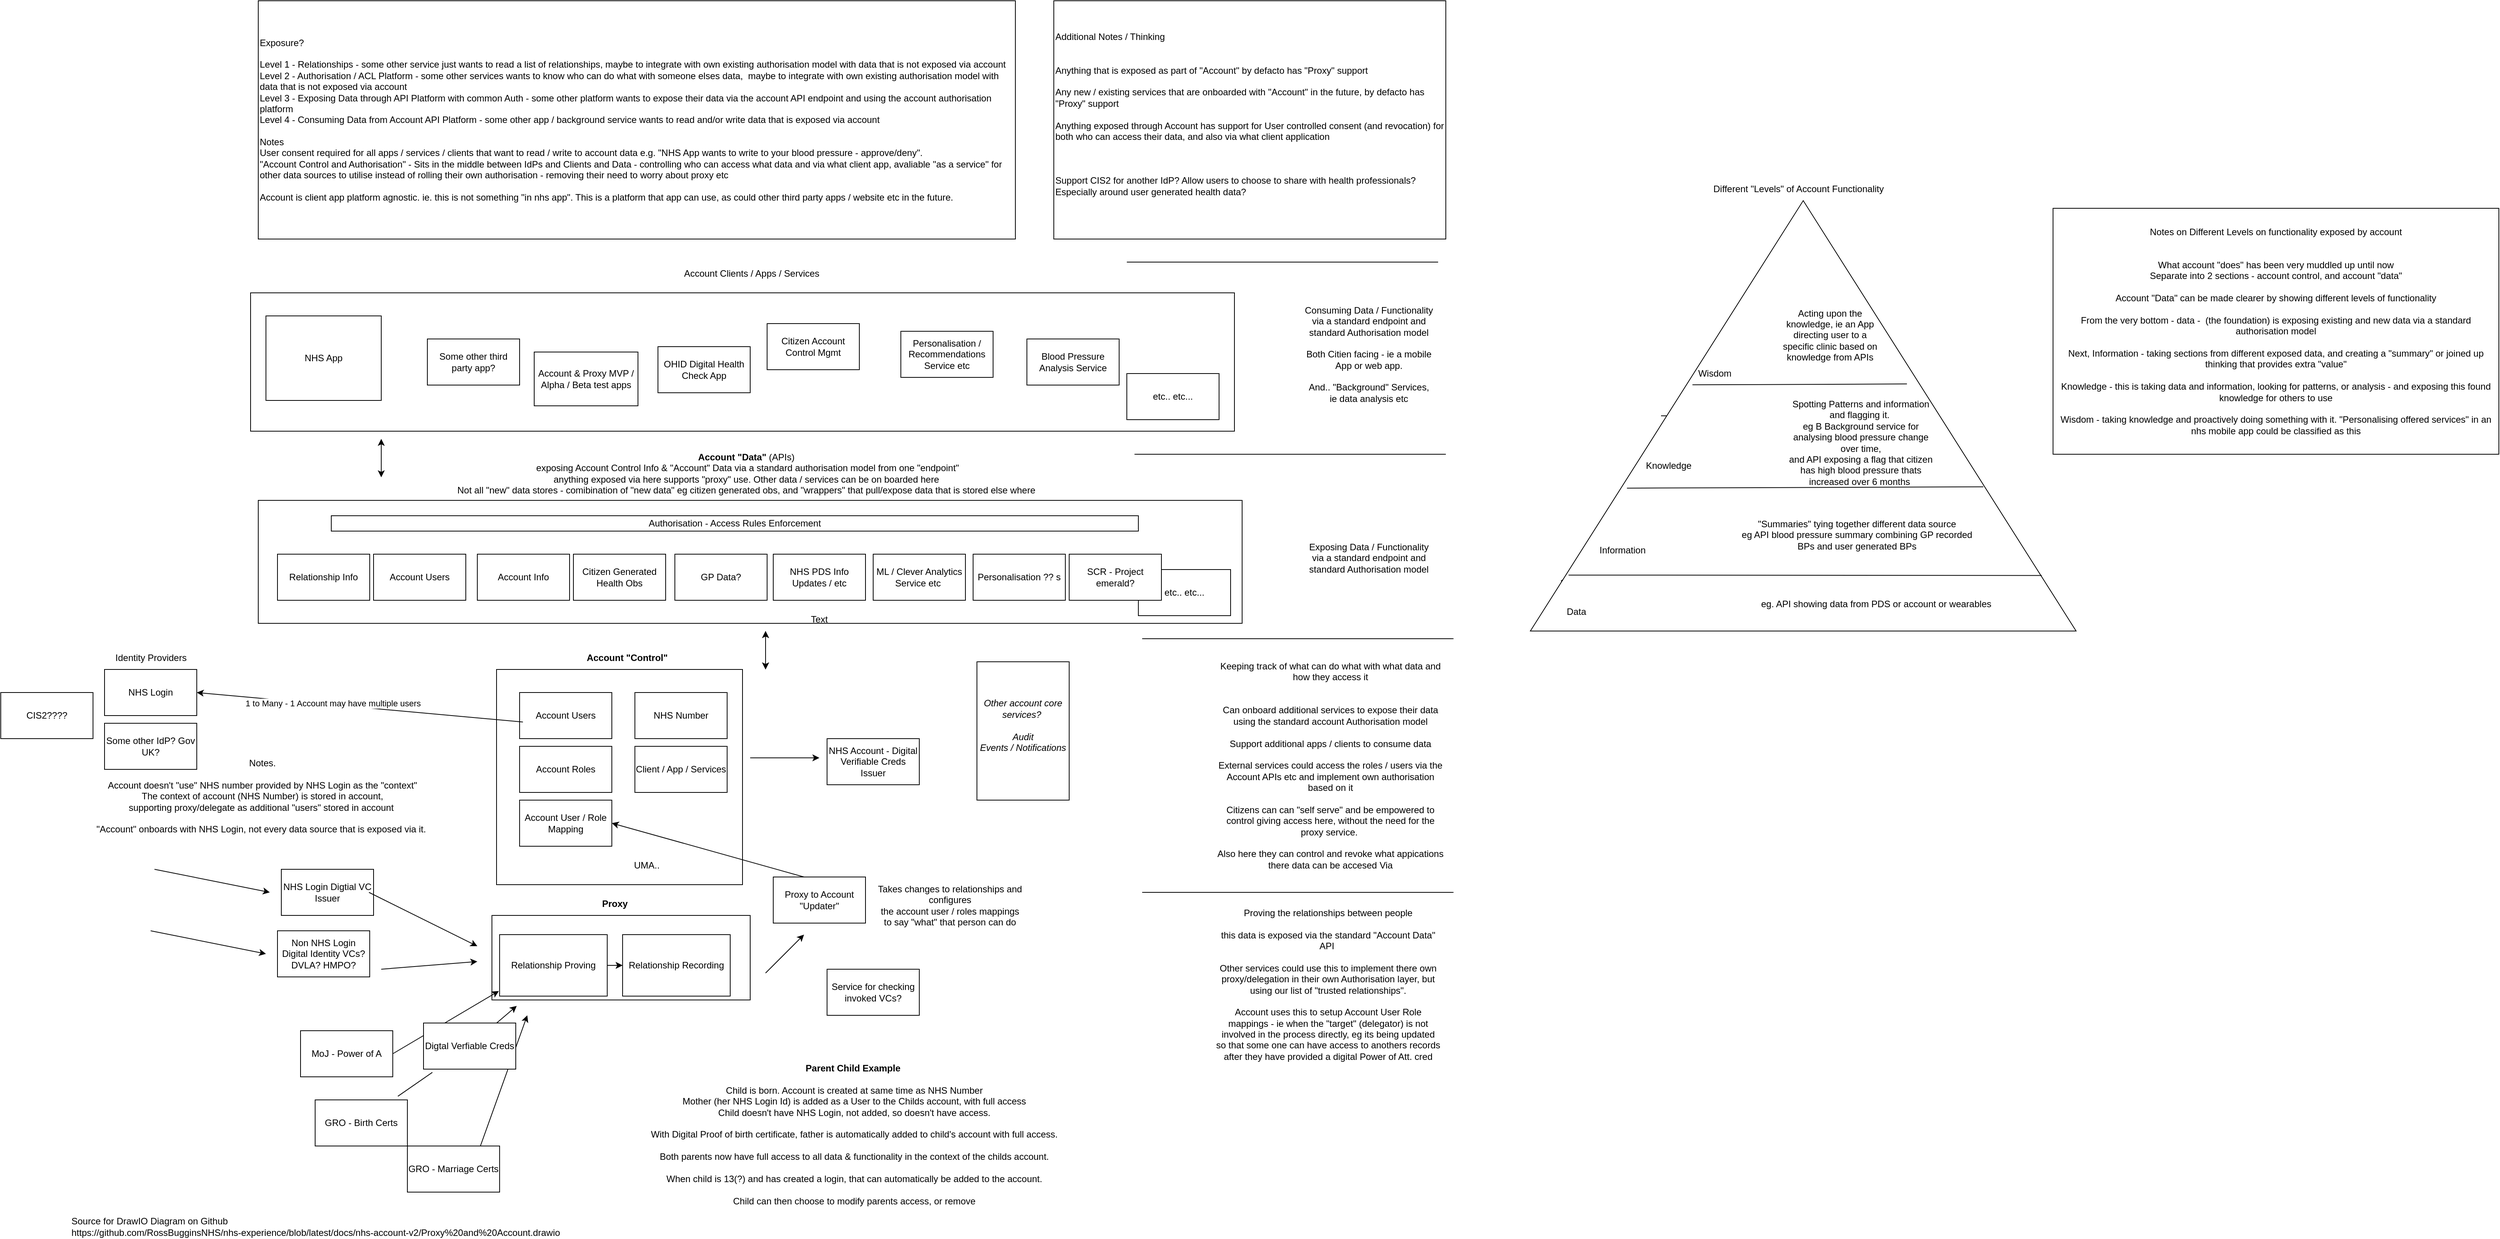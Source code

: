 <mxfile version="20.5.1" type="github">
  <diagram id="DfHSoO7FjMYRVWJBDuWQ" name="Page-1">
    <mxGraphModel dx="2302" dy="3502" grid="1" gridSize="10" guides="1" tooltips="1" connect="1" arrows="1" fold="1" page="1" pageScale="1" pageWidth="827" pageHeight="1169" math="0" shadow="0">
      <root>
        <mxCell id="0" />
        <mxCell id="1" parent="0" />
        <mxCell id="hIbiF8T3Av8Oy_hxuUIC-55" value="" style="triangle;whiteSpace=wrap;html=1;direction=north;" parent="1" vertex="1">
          <mxGeometry x="2060" y="-2020" width="710" height="560" as="geometry" />
        </mxCell>
        <mxCell id="Z410X8xZxEE8sT_p1JDi-27" value="" style="rounded=0;whiteSpace=wrap;html=1;" parent="1" vertex="1">
          <mxGeometry x="395" y="-1900" width="1280" height="180" as="geometry" />
        </mxCell>
        <mxCell id="Z410X8xZxEE8sT_p1JDi-11" value="" style="rounded=0;whiteSpace=wrap;html=1;" parent="1" vertex="1">
          <mxGeometry x="405" y="-1630" width="1280" height="160" as="geometry" />
        </mxCell>
        <mxCell id="Z410X8xZxEE8sT_p1JDi-9" value="" style="rounded=0;whiteSpace=wrap;html=1;" parent="1" vertex="1">
          <mxGeometry x="709" y="-1090" width="336" height="110" as="geometry" />
        </mxCell>
        <mxCell id="Z410X8xZxEE8sT_p1JDi-8" value="" style="rounded=0;whiteSpace=wrap;html=1;" parent="1" vertex="1">
          <mxGeometry x="715" y="-1410" width="320" height="280" as="geometry" />
        </mxCell>
        <mxCell id="Z410X8xZxEE8sT_p1JDi-1" value="Relationship Proving" style="rounded=0;whiteSpace=wrap;html=1;" parent="1" vertex="1">
          <mxGeometry x="719" y="-1065" width="140" height="80" as="geometry" />
        </mxCell>
        <mxCell id="Z410X8xZxEE8sT_p1JDi-2" value="Relationship Recording" style="rounded=0;whiteSpace=wrap;html=1;" parent="1" vertex="1">
          <mxGeometry x="879" y="-1065" width="140" height="80" as="geometry" />
        </mxCell>
        <mxCell id="Z410X8xZxEE8sT_p1JDi-3" value="Account Users" style="rounded=0;whiteSpace=wrap;html=1;" parent="1" vertex="1">
          <mxGeometry x="745" y="-1380" width="120" height="60" as="geometry" />
        </mxCell>
        <mxCell id="Z410X8xZxEE8sT_p1JDi-4" value="Account Roles" style="rounded=0;whiteSpace=wrap;html=1;" parent="1" vertex="1">
          <mxGeometry x="745" y="-1310" width="120" height="60" as="geometry" />
        </mxCell>
        <mxCell id="Z410X8xZxEE8sT_p1JDi-5" value="Account User / Role Mapping" style="rounded=0;whiteSpace=wrap;html=1;" parent="1" vertex="1">
          <mxGeometry x="745" y="-1240" width="120" height="60" as="geometry" />
        </mxCell>
        <mxCell id="Z410X8xZxEE8sT_p1JDi-6" value="NHS Number" style="rounded=0;whiteSpace=wrap;html=1;" parent="1" vertex="1">
          <mxGeometry x="895" y="-1380" width="120" height="60" as="geometry" />
        </mxCell>
        <mxCell id="Z410X8xZxEE8sT_p1JDi-7" value="Client / App / Services" style="whiteSpace=wrap;html=1;" parent="1" vertex="1">
          <mxGeometry x="895" y="-1310" width="120" height="60" as="geometry" />
        </mxCell>
        <mxCell id="Z410X8xZxEE8sT_p1JDi-10" value="Authorisation - Access Rules Enforcement" style="rounded=0;whiteSpace=wrap;html=1;" parent="1" vertex="1">
          <mxGeometry x="500" y="-1610" width="1050" height="20" as="geometry" />
        </mxCell>
        <mxCell id="Z410X8xZxEE8sT_p1JDi-12" value="Relationship Info" style="whiteSpace=wrap;html=1;" parent="1" vertex="1">
          <mxGeometry x="430" y="-1560" width="120" height="60" as="geometry" />
        </mxCell>
        <mxCell id="Z410X8xZxEE8sT_p1JDi-13" value="Account Info" style="whiteSpace=wrap;html=1;" parent="1" vertex="1">
          <mxGeometry x="690" y="-1560" width="120" height="60" as="geometry" />
        </mxCell>
        <mxCell id="Z410X8xZxEE8sT_p1JDi-14" value="Account Users" style="whiteSpace=wrap;html=1;" parent="1" vertex="1">
          <mxGeometry x="555" y="-1560" width="120" height="60" as="geometry" />
        </mxCell>
        <mxCell id="Z410X8xZxEE8sT_p1JDi-15" value="Citizen Generated Health Obs" style="whiteSpace=wrap;html=1;" parent="1" vertex="1">
          <mxGeometry x="815" y="-1560" width="120" height="60" as="geometry" />
        </mxCell>
        <mxCell id="Z410X8xZxEE8sT_p1JDi-16" value="GP Data?" style="whiteSpace=wrap;html=1;" parent="1" vertex="1">
          <mxGeometry x="947" y="-1560" width="120" height="60" as="geometry" />
        </mxCell>
        <mxCell id="Z410X8xZxEE8sT_p1JDi-17" value="NHS PDS Info Updates / etc" style="whiteSpace=wrap;html=1;" parent="1" vertex="1">
          <mxGeometry x="1075" y="-1560" width="120" height="60" as="geometry" />
        </mxCell>
        <mxCell id="Z410X8xZxEE8sT_p1JDi-18" value="Proxy" style="text;html=1;strokeColor=none;fillColor=none;align=center;verticalAlign=middle;whiteSpace=wrap;rounded=0;fontStyle=1" parent="1" vertex="1">
          <mxGeometry x="839" y="-1120" width="60" height="30" as="geometry" />
        </mxCell>
        <mxCell id="Z410X8xZxEE8sT_p1JDi-19" value="Account &quot;Control&quot;" style="text;html=1;strokeColor=none;fillColor=none;align=center;verticalAlign=middle;whiteSpace=wrap;rounded=0;fontStyle=1" parent="1" vertex="1">
          <mxGeometry x="815" y="-1440" width="140" height="30" as="geometry" />
        </mxCell>
        <mxCell id="Z410X8xZxEE8sT_p1JDi-24" value="Exposure?&lt;br&gt;&lt;br&gt;Level 1 - Relationships - some other service just wants to read a list of relationships, maybe to integrate with own existing authorisation model with data that is not exposed via account&lt;br&gt;Level 2 - Authorisation / ACL Platform - some other services wants to know who can do what with someone elses data,&amp;nbsp;&amp;nbsp;maybe to integrate with own existing authorisation model with data that is not exposed via account&lt;br&gt;Level 3 - Exposing Data through API Platform with common Auth - some other platform wants to expose their data via the account API endpoint and using the account authorisation platform&lt;br&gt;Level 4 - Consuming Data from Account API Platform - some other app / background service wants to read and/or write data that is exposed via account&lt;br&gt;&lt;br&gt;Notes&lt;br&gt;User consent required for all apps / services / clients that want to read / write to account data e.g. &quot;NHS App wants to write to your blood pressure - approve/deny&quot;.&lt;br&gt;&quot;Account Control and Authorisation&quot; - Sits in the middle between IdPs and Clients and Data - controlling who can access what data and via what client app, avaliable &quot;as a service&quot; for other data sources to utilise instead of rolling their own authorisation - removing their need to worry about proxy etc&lt;br&gt;&lt;br&gt;Account is client app platform agnostic. ie. this is not something &quot;in nhs app&quot;. This is a platform that app can use, as could other third party apps / website etc in the future." style="rounded=0;whiteSpace=wrap;html=1;align=left;" parent="1" vertex="1">
          <mxGeometry x="405" y="-2280" width="985" height="310" as="geometry" />
        </mxCell>
        <mxCell id="Z410X8xZxEE8sT_p1JDi-25" value="ML / Clever Analytics Service etc&amp;nbsp;" style="whiteSpace=wrap;html=1;" parent="1" vertex="1">
          <mxGeometry x="1205" y="-1560" width="120" height="60" as="geometry" />
        </mxCell>
        <mxCell id="Z410X8xZxEE8sT_p1JDi-26" value="NHS App" style="rounded=0;whiteSpace=wrap;html=1;" parent="1" vertex="1">
          <mxGeometry x="415" y="-1870" width="150" height="110" as="geometry" />
        </mxCell>
        <mxCell id="Z410X8xZxEE8sT_p1JDi-28" value="Account Clients / Apps / Services" style="text;html=1;strokeColor=none;fillColor=none;align=center;verticalAlign=middle;whiteSpace=wrap;rounded=0;" parent="1" vertex="1">
          <mxGeometry x="937.5" y="-1940" width="217.5" height="30" as="geometry" />
        </mxCell>
        <mxCell id="Z410X8xZxEE8sT_p1JDi-29" value="Blood Pressure Analysis Service" style="rounded=0;whiteSpace=wrap;html=1;" parent="1" vertex="1">
          <mxGeometry x="1405" y="-1840" width="120" height="60" as="geometry" />
        </mxCell>
        <mxCell id="Z410X8xZxEE8sT_p1JDi-30" value="Personalisation / Recommendations Service etc" style="rounded=0;whiteSpace=wrap;html=1;" parent="1" vertex="1">
          <mxGeometry x="1241" y="-1850" width="120" height="60" as="geometry" />
        </mxCell>
        <mxCell id="Z410X8xZxEE8sT_p1JDi-31" value="Personalisation ?? s" style="rounded=0;whiteSpace=wrap;html=1;" parent="1" vertex="1">
          <mxGeometry x="1335" y="-1560" width="120" height="60" as="geometry" />
        </mxCell>
        <mxCell id="hIbiF8T3Av8Oy_hxuUIC-1" value="Proxy to Account &quot;Updater&quot;" style="rounded=0;whiteSpace=wrap;html=1;" parent="1" vertex="1">
          <mxGeometry x="1075" y="-1140" width="120" height="60" as="geometry" />
        </mxCell>
        <mxCell id="hIbiF8T3Av8Oy_hxuUIC-2" value="NHS Login" style="rounded=0;whiteSpace=wrap;html=1;" parent="1" vertex="1">
          <mxGeometry x="205" y="-1410" width="120" height="60" as="geometry" />
        </mxCell>
        <mxCell id="hIbiF8T3Av8Oy_hxuUIC-3" value="Text" style="text;html=1;strokeColor=none;fillColor=none;align=center;verticalAlign=middle;whiteSpace=wrap;rounded=0;" parent="1" vertex="1">
          <mxGeometry x="1105" y="-1490" width="60" height="30" as="geometry" />
        </mxCell>
        <mxCell id="hIbiF8T3Av8Oy_hxuUIC-5" value="Identity Providers" style="text;html=1;align=center;verticalAlign=middle;resizable=0;points=[];autosize=1;strokeColor=none;fillColor=none;" parent="1" vertex="1">
          <mxGeometry x="205" y="-1440" width="120" height="30" as="geometry" />
        </mxCell>
        <mxCell id="hIbiF8T3Av8Oy_hxuUIC-6" value="" style="endArrow=classic;html=1;rounded=0;exitX=0.036;exitY=0.639;exitDx=0;exitDy=0;exitPerimeter=0;entryX=1;entryY=0.5;entryDx=0;entryDy=0;" parent="1" source="Z410X8xZxEE8sT_p1JDi-3" target="hIbiF8T3Av8Oy_hxuUIC-2" edge="1">
          <mxGeometry width="50" height="50" relative="1" as="geometry">
            <mxPoint x="705" y="-1370" as="sourcePoint" />
            <mxPoint x="345" y="-1380" as="targetPoint" />
          </mxGeometry>
        </mxCell>
        <mxCell id="hIbiF8T3Av8Oy_hxuUIC-7" value="1 to Many - 1 Account may have multiple users" style="edgeLabel;html=1;align=center;verticalAlign=middle;resizable=0;points=[];" parent="hIbiF8T3Av8Oy_hxuUIC-6" vertex="1" connectable="0">
          <mxGeometry x="0.17" y="-2" relative="1" as="geometry">
            <mxPoint as="offset" />
          </mxGeometry>
        </mxCell>
        <mxCell id="hIbiF8T3Av8Oy_hxuUIC-8" value="Notes.&lt;br&gt;&lt;br&gt;Account doesn&#39;t &quot;use&quot; NHS number provided by NHS Login as the &quot;context&quot;&lt;br&gt;The context of account (NHS Number) is stored in account, &lt;br&gt;supporting proxy/delegate as additional &quot;users&quot; stored in account&amp;nbsp;&lt;br&gt;&lt;br&gt;&quot;Account&quot; onboards with NHS Login, not every data source that is exposed via it.&amp;nbsp;" style="text;html=1;align=center;verticalAlign=middle;resizable=0;points=[];autosize=1;strokeColor=none;fillColor=none;" parent="1" vertex="1">
          <mxGeometry x="180" y="-1300" width="460" height="110" as="geometry" />
        </mxCell>
        <mxCell id="hIbiF8T3Av8Oy_hxuUIC-10" value="MoJ - Power of A" style="rounded=0;whiteSpace=wrap;html=1;" parent="1" vertex="1">
          <mxGeometry x="460" y="-940" width="120" height="60" as="geometry" />
        </mxCell>
        <mxCell id="hIbiF8T3Av8Oy_hxuUIC-11" value="GRO - Birth Certs" style="whiteSpace=wrap;html=1;" parent="1" vertex="1">
          <mxGeometry x="479" y="-850" width="120" height="60" as="geometry" />
        </mxCell>
        <mxCell id="hIbiF8T3Av8Oy_hxuUIC-12" value="GRO - Marriage Certs" style="whiteSpace=wrap;html=1;" parent="1" vertex="1">
          <mxGeometry x="599" y="-790" width="120" height="60" as="geometry" />
        </mxCell>
        <mxCell id="hIbiF8T3Av8Oy_hxuUIC-15" value="" style="endArrow=classic;html=1;rounded=0;entryX=0.096;entryY=1.07;entryDx=0;entryDy=0;entryPerimeter=0;startArrow=none;" parent="1" source="hIbiF8T3Av8Oy_hxuUIC-42" target="Z410X8xZxEE8sT_p1JDi-9" edge="1">
          <mxGeometry width="50" height="50" relative="1" as="geometry">
            <mxPoint x="665" y="-860" as="sourcePoint" />
            <mxPoint x="715" y="-910" as="targetPoint" />
          </mxGeometry>
        </mxCell>
        <mxCell id="hIbiF8T3Av8Oy_hxuUIC-16" value="" style="endArrow=classic;html=1;rounded=0;entryX=-0.007;entryY=0.917;entryDx=0;entryDy=0;entryPerimeter=0;exitX=1;exitY=0.5;exitDx=0;exitDy=0;" parent="1" source="hIbiF8T3Av8Oy_hxuUIC-10" target="Z410X8xZxEE8sT_p1JDi-1" edge="1">
          <mxGeometry width="50" height="50" relative="1" as="geometry">
            <mxPoint x="565" y="-930" as="sourcePoint" />
            <mxPoint x="615" y="-980" as="targetPoint" />
          </mxGeometry>
        </mxCell>
        <mxCell id="hIbiF8T3Av8Oy_hxuUIC-17" value="" style="endArrow=classic;html=1;rounded=0;" parent="1" edge="1">
          <mxGeometry width="50" height="50" relative="1" as="geometry">
            <mxPoint x="694" y="-790" as="sourcePoint" />
            <mxPoint x="755" y="-960" as="targetPoint" />
          </mxGeometry>
        </mxCell>
        <mxCell id="hIbiF8T3Av8Oy_hxuUIC-19" value="" style="endArrow=classic;html=1;rounded=0;" parent="1" edge="1">
          <mxGeometry width="50" height="50" relative="1" as="geometry">
            <mxPoint x="1065" y="-1015" as="sourcePoint" />
            <mxPoint x="1115" y="-1065" as="targetPoint" />
          </mxGeometry>
        </mxCell>
        <mxCell id="hIbiF8T3Av8Oy_hxuUIC-20" value="" style="endArrow=classic;html=1;rounded=0;entryX=1;entryY=0.5;entryDx=0;entryDy=0;" parent="1" target="Z410X8xZxEE8sT_p1JDi-5" edge="1">
          <mxGeometry width="50" height="50" relative="1" as="geometry">
            <mxPoint x="1115" y="-1140" as="sourcePoint" />
            <mxPoint x="1055" y="-1190" as="targetPoint" />
          </mxGeometry>
        </mxCell>
        <mxCell id="hIbiF8T3Av8Oy_hxuUIC-21" value="" style="endArrow=classic;startArrow=classic;html=1;rounded=0;" parent="1" edge="1">
          <mxGeometry width="50" height="50" relative="1" as="geometry">
            <mxPoint x="1065" y="-1410" as="sourcePoint" />
            <mxPoint x="1065" y="-1460" as="targetPoint" />
          </mxGeometry>
        </mxCell>
        <mxCell id="hIbiF8T3Av8Oy_hxuUIC-22" value="" style="endArrow=classic;startArrow=classic;html=1;rounded=0;" parent="1" edge="1">
          <mxGeometry width="50" height="50" relative="1" as="geometry">
            <mxPoint x="1065" y="-1410" as="sourcePoint" />
            <mxPoint x="1065" y="-1460" as="targetPoint" />
            <Array as="points">
              <mxPoint x="1065" y="-1440" />
            </Array>
          </mxGeometry>
        </mxCell>
        <mxCell id="hIbiF8T3Av8Oy_hxuUIC-23" value="" style="endArrow=classic;startArrow=classic;html=1;rounded=0;" parent="1" edge="1">
          <mxGeometry width="50" height="50" relative="1" as="geometry">
            <mxPoint x="565" y="-1660" as="sourcePoint" />
            <mxPoint x="565" y="-1710" as="targetPoint" />
          </mxGeometry>
        </mxCell>
        <mxCell id="hIbiF8T3Av8Oy_hxuUIC-24" value="NHS Account - Digital Verifiable Creds Issuer" style="rounded=0;whiteSpace=wrap;html=1;" parent="1" vertex="1">
          <mxGeometry x="1145" y="-1320" width="120" height="60" as="geometry" />
        </mxCell>
        <mxCell id="hIbiF8T3Av8Oy_hxuUIC-25" value="" style="endArrow=classic;html=1;rounded=0;" parent="1" edge="1">
          <mxGeometry width="50" height="50" relative="1" as="geometry">
            <mxPoint x="1045" y="-1295" as="sourcePoint" />
            <mxPoint x="1135" y="-1295" as="targetPoint" />
          </mxGeometry>
        </mxCell>
        <mxCell id="hIbiF8T3Av8Oy_hxuUIC-26" value="Proving the relationships between people&lt;br&gt;&lt;br&gt;this data is exposed via the standard &quot;Account Data&quot; API&amp;nbsp;&lt;br&gt;&lt;br&gt;Other services could use this to implement there own proxy/delegation in their own Authorisation layer, but using our list of &quot;trusted relationships&quot;.&lt;br&gt;&lt;br&gt;Account uses this to setup Account User Role mappings - ie when the &quot;target&quot; (delegator) is not involved in the process directly, eg its being updated so that some one can have access to anothers records after they have provided a digital Power of Att. cred" style="text;html=1;strokeColor=none;fillColor=none;align=center;verticalAlign=middle;whiteSpace=wrap;rounded=0;" parent="1" vertex="1">
          <mxGeometry x="1650" y="-1080" width="294" height="160" as="geometry" />
        </mxCell>
        <mxCell id="hIbiF8T3Av8Oy_hxuUIC-27" value="Keeping track of what can do what with what data and how they access it&lt;br&gt;&lt;br&gt;&lt;br&gt;Can onboard additional services to expose their data using the standard account Authorisation model&lt;br&gt;&lt;br&gt;Support additional apps / clients to consume data&lt;br&gt;&lt;br&gt;External services could access the roles / users via the Account APIs etc and implement own authorisation based on it&lt;br&gt;&lt;br&gt;Citizens can can &quot;self serve&quot; and be empowered to control giving access here, without the need for the proxy service.&amp;nbsp;&lt;br&gt;&lt;br&gt;Also here they can control and revoke what appications there data can be accesed Via" style="text;html=1;strokeColor=none;fillColor=none;align=center;verticalAlign=middle;whiteSpace=wrap;rounded=0;" parent="1" vertex="1">
          <mxGeometry x="1650" y="-1410" width="300" height="250" as="geometry" />
        </mxCell>
        <mxCell id="hIbiF8T3Av8Oy_hxuUIC-28" value="Consuming Data / Functionality via a standard endpoint and standard Authorisation model&lt;br&gt;&lt;br&gt;Both Citien facing - ie a mobile App or web app.&lt;br&gt;&lt;br&gt;And.. &quot;Background&quot; Services, ie data analysis etc" style="text;html=1;strokeColor=none;fillColor=none;align=center;verticalAlign=middle;whiteSpace=wrap;rounded=0;" parent="1" vertex="1">
          <mxGeometry x="1765" y="-1900" width="170" height="160" as="geometry" />
        </mxCell>
        <mxCell id="hIbiF8T3Av8Oy_hxuUIC-29" value="Exposing Data / Functionality via a standard endpoint and standard Authorisation model" style="text;html=1;strokeColor=none;fillColor=none;align=center;verticalAlign=middle;whiteSpace=wrap;rounded=0;" parent="1" vertex="1">
          <mxGeometry x="1765" y="-1570" width="170" height="30" as="geometry" />
        </mxCell>
        <mxCell id="hIbiF8T3Av8Oy_hxuUIC-32" value="etc.. etc..." style="whiteSpace=wrap;html=1;" parent="1" vertex="1">
          <mxGeometry x="1535" y="-1795" width="120" height="60" as="geometry" />
        </mxCell>
        <mxCell id="hIbiF8T3Av8Oy_hxuUIC-33" value="Some other third party app?" style="whiteSpace=wrap;html=1;" parent="1" vertex="1">
          <mxGeometry x="625" y="-1840" width="120" height="60" as="geometry" />
        </mxCell>
        <mxCell id="hIbiF8T3Av8Oy_hxuUIC-34" value="Some other IdP? Gov UK?" style="rounded=0;whiteSpace=wrap;html=1;" parent="1" vertex="1">
          <mxGeometry x="205" y="-1340" width="120" height="60" as="geometry" />
        </mxCell>
        <mxCell id="hIbiF8T3Av8Oy_hxuUIC-35" value="" style="endArrow=none;html=1;rounded=0;" parent="1" edge="1">
          <mxGeometry width="50" height="50" relative="1" as="geometry">
            <mxPoint x="1555" y="-1450" as="sourcePoint" />
            <mxPoint x="1960" y="-1450" as="targetPoint" />
          </mxGeometry>
        </mxCell>
        <mxCell id="hIbiF8T3Av8Oy_hxuUIC-36" value="" style="endArrow=none;html=1;rounded=0;" parent="1" edge="1">
          <mxGeometry width="50" height="50" relative="1" as="geometry">
            <mxPoint x="1555" y="-1120" as="sourcePoint" />
            <mxPoint x="1960" y="-1120" as="targetPoint" />
          </mxGeometry>
        </mxCell>
        <mxCell id="hIbiF8T3Av8Oy_hxuUIC-37" value="" style="endArrow=none;html=1;rounded=0;" parent="1" edge="1">
          <mxGeometry width="50" height="50" relative="1" as="geometry">
            <mxPoint x="1545" y="-1690" as="sourcePoint" />
            <mxPoint x="1950" y="-1690" as="targetPoint" />
          </mxGeometry>
        </mxCell>
        <mxCell id="hIbiF8T3Av8Oy_hxuUIC-38" value="" style="endArrow=none;html=1;rounded=0;" parent="1" edge="1">
          <mxGeometry width="50" height="50" relative="1" as="geometry">
            <mxPoint x="1535" y="-1940" as="sourcePoint" />
            <mxPoint x="1940" y="-1940" as="targetPoint" />
          </mxGeometry>
        </mxCell>
        <mxCell id="hIbiF8T3Av8Oy_hxuUIC-39" value="Source for DrawIO Diagram on Github&lt;br&gt;https://github.com/RossBugginsNHS/nhs-experience/blob/latest/docs/nhs-account-v2/Proxy%20and%20Account.drawio" style="text;html=1;strokeColor=none;fillColor=none;align=left;verticalAlign=middle;whiteSpace=wrap;rounded=0;" parent="1" vertex="1">
          <mxGeometry x="160" y="-700" width="815" height="30" as="geometry" />
        </mxCell>
        <mxCell id="hIbiF8T3Av8Oy_hxuUIC-40" value="Account &amp;amp; Proxy MVP / Alpha / Beta test apps" style="rounded=0;whiteSpace=wrap;html=1;" parent="1" vertex="1">
          <mxGeometry x="764" y="-1823" width="135" height="70" as="geometry" />
        </mxCell>
        <mxCell id="hIbiF8T3Av8Oy_hxuUIC-41" value="etc.. etc..." style="whiteSpace=wrap;html=1;" parent="1" vertex="1">
          <mxGeometry x="1550" y="-1540" width="120" height="60" as="geometry" />
        </mxCell>
        <mxCell id="hIbiF8T3Av8Oy_hxuUIC-42" value="Digtal Verfiable Creds" style="rounded=0;whiteSpace=wrap;html=1;" parent="1" vertex="1">
          <mxGeometry x="620" y="-950" width="120" height="60" as="geometry" />
        </mxCell>
        <mxCell id="hIbiF8T3Av8Oy_hxuUIC-43" value="" style="endArrow=none;html=1;rounded=0;entryX=0.096;entryY=1.07;entryDx=0;entryDy=0;entryPerimeter=0;exitX=0.897;exitY=-0.078;exitDx=0;exitDy=0;exitPerimeter=0;" parent="1" source="hIbiF8T3Av8Oy_hxuUIC-11" target="hIbiF8T3Av8Oy_hxuUIC-42" edge="1">
          <mxGeometry width="50" height="50" relative="1" as="geometry">
            <mxPoint x="665" y="-860" as="sourcePoint" />
            <mxPoint x="741.256" y="-972.3" as="targetPoint" />
          </mxGeometry>
        </mxCell>
        <mxCell id="hIbiF8T3Av8Oy_hxuUIC-44" value="Non NHS Login Digital Identity VCs? DVLA? HMPO?" style="rounded=0;whiteSpace=wrap;html=1;" parent="1" vertex="1">
          <mxGeometry x="430" y="-1070" width="120" height="60" as="geometry" />
        </mxCell>
        <mxCell id="hIbiF8T3Av8Oy_hxuUIC-45" value="NHS Login Digtial VC Issuer" style="rounded=0;whiteSpace=wrap;html=1;" parent="1" vertex="1">
          <mxGeometry x="435" y="-1150" width="120" height="60" as="geometry" />
        </mxCell>
        <mxCell id="hIbiF8T3Av8Oy_hxuUIC-46" value="" style="endArrow=classic;html=1;rounded=0;" parent="1" edge="1">
          <mxGeometry width="50" height="50" relative="1" as="geometry">
            <mxPoint x="549" y="-1120" as="sourcePoint" />
            <mxPoint x="690" y="-1050" as="targetPoint" />
          </mxGeometry>
        </mxCell>
        <mxCell id="hIbiF8T3Av8Oy_hxuUIC-47" value="" style="endArrow=classic;html=1;rounded=0;" parent="1" edge="1">
          <mxGeometry width="50" height="50" relative="1" as="geometry">
            <mxPoint x="565" y="-1020" as="sourcePoint" />
            <mxPoint x="690" y="-1030" as="targetPoint" />
          </mxGeometry>
        </mxCell>
        <mxCell id="hIbiF8T3Av8Oy_hxuUIC-48" value="" style="endArrow=classic;html=1;rounded=0;" parent="1" edge="1">
          <mxGeometry width="50" height="50" relative="1" as="geometry">
            <mxPoint x="270" y="-1150" as="sourcePoint" />
            <mxPoint x="420" y="-1120" as="targetPoint" />
          </mxGeometry>
        </mxCell>
        <mxCell id="hIbiF8T3Av8Oy_hxuUIC-49" value="" style="endArrow=classic;html=1;rounded=0;" parent="1" edge="1">
          <mxGeometry width="50" height="50" relative="1" as="geometry">
            <mxPoint x="265" y="-1070" as="sourcePoint" />
            <mxPoint x="415" y="-1040" as="targetPoint" />
          </mxGeometry>
        </mxCell>
        <mxCell id="hIbiF8T3Av8Oy_hxuUIC-50" value="&lt;br style=&quot;&quot;&gt;&lt;span style=&quot;&quot;&gt;Takes changes to relationships and configures&lt;/span&gt;&lt;br style=&quot;&quot;&gt;&lt;span style=&quot;&quot;&gt;the account user / roles mappings to say &quot;what&quot; that person can do&lt;/span&gt;" style="text;html=1;strokeColor=none;fillColor=none;align=center;verticalAlign=middle;whiteSpace=wrap;rounded=0;" parent="1" vertex="1">
          <mxGeometry x="1210" y="-1125" width="190" height="30" as="geometry" />
        </mxCell>
        <mxCell id="hIbiF8T3Av8Oy_hxuUIC-51" value="" style="endArrow=classic;html=1;rounded=0;exitX=1;exitY=0.5;exitDx=0;exitDy=0;entryX=0;entryY=0.5;entryDx=0;entryDy=0;" parent="1" source="Z410X8xZxEE8sT_p1JDi-1" target="Z410X8xZxEE8sT_p1JDi-2" edge="1">
          <mxGeometry width="50" height="50" relative="1" as="geometry">
            <mxPoint x="1080" y="-1280" as="sourcePoint" />
            <mxPoint x="1130" y="-1330" as="targetPoint" />
          </mxGeometry>
        </mxCell>
        <mxCell id="hIbiF8T3Av8Oy_hxuUIC-52" value="Service for checking invoked VCs?" style="whiteSpace=wrap;html=1;" parent="1" vertex="1">
          <mxGeometry x="1145" y="-1020" width="120" height="60" as="geometry" />
        </mxCell>
        <mxCell id="hIbiF8T3Av8Oy_hxuUIC-53" value="Citizen Account Control Mgmt" style="rounded=0;whiteSpace=wrap;html=1;" parent="1" vertex="1">
          <mxGeometry x="1067" y="-1860" width="120" height="60" as="geometry" />
        </mxCell>
        <mxCell id="hIbiF8T3Av8Oy_hxuUIC-54" value="Other account core services?&amp;nbsp;&lt;br&gt;&lt;br&gt;Audit&lt;br&gt;Events / Notifications&lt;br&gt;&lt;br&gt;" style="rounded=0;whiteSpace=wrap;html=1;fontStyle=2" parent="1" vertex="1">
          <mxGeometry x="1340" y="-1420" width="120" height="180" as="geometry" />
        </mxCell>
        <mxCell id="hIbiF8T3Av8Oy_hxuUIC-56" value="" style="endArrow=none;html=1;rounded=0;" parent="1" target="hIbiF8T3Av8Oy_hxuUIC-55" edge="1">
          <mxGeometry width="50" height="50" relative="1" as="geometry">
            <mxPoint x="2100" y="-1525" as="sourcePoint" />
            <mxPoint x="2150" y="-1575" as="targetPoint" />
          </mxGeometry>
        </mxCell>
        <mxCell id="hIbiF8T3Av8Oy_hxuUIC-57" value="" style="endArrow=none;html=1;rounded=0;" parent="1" target="hIbiF8T3Av8Oy_hxuUIC-55" edge="1">
          <mxGeometry width="50" height="50" relative="1" as="geometry">
            <mxPoint x="2100" y="-1525" as="sourcePoint" />
            <mxPoint x="2150" y="-1575" as="targetPoint" />
          </mxGeometry>
        </mxCell>
        <mxCell id="hIbiF8T3Av8Oy_hxuUIC-58" value="" style="endArrow=none;html=1;rounded=0;exitX=0.13;exitY=0.07;exitDx=0;exitDy=0;exitPerimeter=0;entryX=0.129;entryY=0.937;entryDx=0;entryDy=0;entryPerimeter=0;" parent="1" source="hIbiF8T3Av8Oy_hxuUIC-55" target="hIbiF8T3Av8Oy_hxuUIC-55" edge="1">
          <mxGeometry width="50" height="50" relative="1" as="geometry">
            <mxPoint x="2100" y="-1750" as="sourcePoint" />
            <mxPoint x="2150" y="-1800" as="targetPoint" />
          </mxGeometry>
        </mxCell>
        <mxCell id="hIbiF8T3Av8Oy_hxuUIC-59" value="" style="endArrow=none;html=1;rounded=0;exitX=0.332;exitY=0.177;exitDx=0;exitDy=0;exitPerimeter=0;entryX=0.335;entryY=0.83;entryDx=0;entryDy=0;entryPerimeter=0;" parent="1" source="hIbiF8T3Av8Oy_hxuUIC-55" target="hIbiF8T3Av8Oy_hxuUIC-55" edge="1">
          <mxGeometry width="50" height="50" relative="1" as="geometry">
            <mxPoint x="2100" y="-1750" as="sourcePoint" />
            <mxPoint x="2150" y="-1800" as="targetPoint" />
          </mxGeometry>
        </mxCell>
        <mxCell id="hIbiF8T3Av8Oy_hxuUIC-60" value="" style="endArrow=none;html=1;rounded=0;" parent="1" target="hIbiF8T3Av8Oy_hxuUIC-55" edge="1">
          <mxGeometry width="50" height="50" relative="1" as="geometry">
            <mxPoint x="2230" y="-1740" as="sourcePoint" />
            <mxPoint x="2280" y="-1790" as="targetPoint" />
          </mxGeometry>
        </mxCell>
        <mxCell id="hIbiF8T3Av8Oy_hxuUIC-62" value="" style="endArrow=none;html=1;rounded=0;entryX=0.572;entryY=0.297;entryDx=0;entryDy=0;entryPerimeter=0;exitX=0.574;exitY=0.69;exitDx=0;exitDy=0;exitPerimeter=0;" parent="1" source="hIbiF8T3Av8Oy_hxuUIC-55" target="hIbiF8T3Av8Oy_hxuUIC-55" edge="1">
          <mxGeometry width="50" height="50" relative="1" as="geometry">
            <mxPoint x="2100" y="-1750" as="sourcePoint" />
            <mxPoint x="2150" y="-1800" as="targetPoint" />
          </mxGeometry>
        </mxCell>
        <mxCell id="hIbiF8T3Av8Oy_hxuUIC-63" value="Information" style="text;html=1;strokeColor=none;fillColor=none;align=center;verticalAlign=middle;whiteSpace=wrap;rounded=0;" parent="1" vertex="1">
          <mxGeometry x="2150" y="-1580" width="60" height="30" as="geometry" />
        </mxCell>
        <mxCell id="hIbiF8T3Av8Oy_hxuUIC-65" value="Data" style="text;html=1;strokeColor=none;fillColor=none;align=center;verticalAlign=middle;whiteSpace=wrap;rounded=0;" parent="1" vertex="1">
          <mxGeometry x="2090" y="-1500" width="60" height="30" as="geometry" />
        </mxCell>
        <mxCell id="hIbiF8T3Av8Oy_hxuUIC-66" value="Knowledge" style="text;html=1;strokeColor=none;fillColor=none;align=center;verticalAlign=middle;whiteSpace=wrap;rounded=0;" parent="1" vertex="1">
          <mxGeometry x="2210" y="-1690" width="60" height="30" as="geometry" />
        </mxCell>
        <mxCell id="hIbiF8T3Av8Oy_hxuUIC-67" value="Wisdom" style="text;html=1;strokeColor=none;fillColor=none;align=center;verticalAlign=middle;whiteSpace=wrap;rounded=0;fontStyle=0" parent="1" vertex="1">
          <mxGeometry x="2270" y="-1810" width="60" height="30" as="geometry" />
        </mxCell>
        <mxCell id="hIbiF8T3Av8Oy_hxuUIC-68" value="eg. API showing data from PDS or account or wearables" style="text;html=1;strokeColor=none;fillColor=none;align=center;verticalAlign=middle;whiteSpace=wrap;rounded=0;" parent="1" vertex="1">
          <mxGeometry x="2350" y="-1510" width="320" height="30" as="geometry" />
        </mxCell>
        <mxCell id="hIbiF8T3Av8Oy_hxuUIC-69" value="&quot;Summaries&quot; tying together different data source &lt;br&gt;eg API blood pressure summary combining GP recorded BPs and user generated BPs" style="text;html=1;strokeColor=none;fillColor=none;align=center;verticalAlign=middle;whiteSpace=wrap;rounded=0;" parent="1" vertex="1">
          <mxGeometry x="2330" y="-1600" width="310" height="30" as="geometry" />
        </mxCell>
        <mxCell id="hIbiF8T3Av8Oy_hxuUIC-70" value="Spotting Patterns and information and flagging it.&amp;nbsp;&lt;br&gt;eg B Background service for analysing blood pressure change over time, &lt;br&gt;and API exposing a flag that citizen has high blood pressure thats increased over 6 months&amp;nbsp;" style="text;html=1;strokeColor=none;fillColor=none;align=center;verticalAlign=middle;whiteSpace=wrap;rounded=0;" parent="1" vertex="1">
          <mxGeometry x="2390" y="-1720" width="200" height="30" as="geometry" />
        </mxCell>
        <mxCell id="hIbiF8T3Av8Oy_hxuUIC-71" value="Acting upon the knowledge, ie an App directing user to a specific clinic based on knowledge from APIs" style="text;html=1;strokeColor=none;fillColor=none;align=center;verticalAlign=middle;whiteSpace=wrap;rounded=0;fontStyle=0" parent="1" vertex="1">
          <mxGeometry x="2380" y="-1860" width="140" height="30" as="geometry" />
        </mxCell>
        <mxCell id="hIbiF8T3Av8Oy_hxuUIC-72" value="Different &quot;Levels&quot; of Account Functionality" style="text;html=1;strokeColor=none;fillColor=none;align=center;verticalAlign=middle;whiteSpace=wrap;rounded=0;" parent="1" vertex="1">
          <mxGeometry x="2188" y="-2050" width="442" height="30" as="geometry" />
        </mxCell>
        <mxCell id="hIbiF8T3Av8Oy_hxuUIC-73" value="SCR - Project emerald?" style="whiteSpace=wrap;html=1;" parent="1" vertex="1">
          <mxGeometry x="1460" y="-1560" width="120" height="60" as="geometry" />
        </mxCell>
        <mxCell id="amODOdhTJ2sGS4ZqXd5V-1" value="Additional Notes / Thinking&lt;br&gt;&lt;br&gt;&lt;br&gt;Anything that is exposed as part of &quot;Account&quot; by defacto has &quot;Proxy&quot; support&amp;nbsp;&lt;br&gt;&lt;br&gt;Any new / existing services that are onboarded with &quot;Account&quot; in the future, by defacto has &quot;Proxy&quot; support&lt;br&gt;&lt;br&gt;Anything exposed through Account has support for User controlled consent (and revocation) for both who can access their data, and also via what client application&lt;br&gt;&lt;br&gt;&lt;br&gt;&lt;br&gt;Support CIS2 for another IdP? Allow users to choose to share with health professionals? Especially around user generated health data?&lt;br&gt;&amp;nbsp;" style="rounded=0;whiteSpace=wrap;html=1;align=left;" parent="1" vertex="1">
          <mxGeometry x="1440" y="-2280" width="510" height="310" as="geometry" />
        </mxCell>
        <mxCell id="amODOdhTJ2sGS4ZqXd5V-2" value="Notes on Different Levels on functionality exposed by account&lt;br&gt;&lt;br&gt;&lt;br&gt;What account &quot;does&quot; has been very muddled up until now&lt;br&gt;Separate into 2 sections - account control, and account &quot;data&quot;&lt;br&gt;&lt;br&gt;Account &quot;Data&quot; can be made clearer by showing different levels of functionality&lt;br&gt;&lt;br&gt;From the very bottom - data -&amp;nbsp; (the foundation) is exposing existing and new data via a standard authorisation model&lt;br&gt;&lt;br&gt;Next, Information - taking sections from different exposed data, and creating a &quot;summary&quot; or joined up thinking that provides extra &quot;value&quot;&lt;br&gt;&lt;br&gt;Knowledge - this is taking data and information, looking for patterns, or analysis - and exposing this found knowledge for others to use&lt;br&gt;&lt;br&gt;Wisdom - taking knowledge and proactively doing something with it. &quot;Personalising offered services&quot; in an nhs mobile app could be classified as this" style="rounded=0;whiteSpace=wrap;html=1;" parent="1" vertex="1">
          <mxGeometry x="2740" y="-2010" width="580" height="320" as="geometry" />
        </mxCell>
        <mxCell id="amODOdhTJ2sGS4ZqXd5V-3" value="CIS2????" style="rounded=0;whiteSpace=wrap;html=1;" parent="1" vertex="1">
          <mxGeometry x="70" y="-1380" width="120" height="60" as="geometry" />
        </mxCell>
        <mxCell id="2C_cEjcNXYXikxWtVfO_-1" value="OHID Digital Health Check App" style="rounded=0;whiteSpace=wrap;html=1;" vertex="1" parent="1">
          <mxGeometry x="925" y="-1830" width="120" height="60" as="geometry" />
        </mxCell>
        <mxCell id="2C_cEjcNXYXikxWtVfO_-3" value="&lt;b style=&quot;&quot;&gt;Account &quot;Data&quot;&amp;nbsp;&lt;/b&gt;&lt;span style=&quot;&quot;&gt;(APIs)&lt;/span&gt;&lt;br style=&quot;&quot;&gt;&lt;span style=&quot;&quot;&gt;&amp;nbsp;exposing Account Control Info &amp;amp; &quot;Account&quot; Data via a standard authorisation model from one &quot;endpoint&quot;&lt;/span&gt;&lt;br style=&quot;&quot;&gt;&lt;span style=&quot;&quot;&gt;anything exposed via here supports &quot;proxy&quot; use. Other data / services can be on boarded here&lt;/span&gt;&lt;br style=&quot;&quot;&gt;&lt;span style=&quot;&quot;&gt;Not all &quot;new&quot; data stores - comibination of &quot;new data&quot; eg citizen generated obs, and &quot;wrappers&quot; that pull/expose data that is stored else where&lt;/span&gt;" style="text;html=1;strokeColor=none;fillColor=none;align=center;verticalAlign=middle;whiteSpace=wrap;rounded=0;" vertex="1" parent="1">
          <mxGeometry x="435" y="-1680" width="1210" height="30" as="geometry" />
        </mxCell>
        <mxCell id="2C_cEjcNXYXikxWtVfO_-5" value="&lt;b&gt;Parent Child Example&amp;nbsp;&lt;br&gt;&lt;/b&gt;&lt;br&gt;Child is born. Account is created at same time as NHS Number&lt;br&gt;Mother (her NHS Login Id) is added as a User to the Childs account, with full access&lt;br&gt;Child doesn&#39;t have NHS Login, not added, so doesn&#39;t have access.&lt;br&gt;&lt;br&gt;With Digital Proof of birth certificate, father is automatically added to child&#39;s account with full access.&lt;br&gt;&lt;br&gt;Both parents now have full access to all data &amp;amp; functionality in the context of the childs account.&lt;br&gt;&lt;br&gt;When child is 13(?) and has created a login, that can automatically be added to the account.&lt;br&gt;&lt;br&gt;Child can then choose to modify parents access, or remove" style="text;html=1;strokeColor=none;fillColor=none;align=center;verticalAlign=middle;whiteSpace=wrap;rounded=0;" vertex="1" parent="1">
          <mxGeometry x="899" y="-900" width="563" height="190" as="geometry" />
        </mxCell>
        <mxCell id="2C_cEjcNXYXikxWtVfO_-6" value="UMA.." style="text;html=1;align=center;verticalAlign=middle;resizable=0;points=[];autosize=1;strokeColor=none;fillColor=none;" vertex="1" parent="1">
          <mxGeometry x="880" y="-1170" width="60" height="30" as="geometry" />
        </mxCell>
      </root>
    </mxGraphModel>
  </diagram>
</mxfile>
